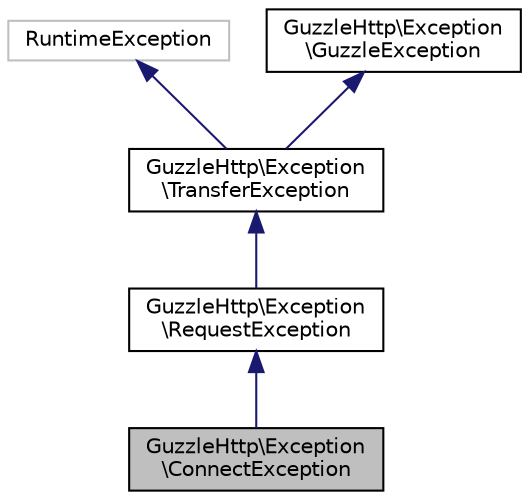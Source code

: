 digraph "GuzzleHttp\Exception\ConnectException"
{
  edge [fontname="Helvetica",fontsize="10",labelfontname="Helvetica",labelfontsize="10"];
  node [fontname="Helvetica",fontsize="10",shape=record];
  Node0 [label="GuzzleHttp\\Exception\l\\ConnectException",height=0.2,width=0.4,color="black", fillcolor="grey75", style="filled", fontcolor="black"];
  Node1 -> Node0 [dir="back",color="midnightblue",fontsize="10",style="solid"];
  Node1 [label="GuzzleHttp\\Exception\l\\RequestException",height=0.2,width=0.4,color="black", fillcolor="white", style="filled",URL="$classGuzzleHttp_1_1Exception_1_1RequestException.html"];
  Node2 -> Node1 [dir="back",color="midnightblue",fontsize="10",style="solid"];
  Node2 [label="GuzzleHttp\\Exception\l\\TransferException",height=0.2,width=0.4,color="black", fillcolor="white", style="filled",URL="$classGuzzleHttp_1_1Exception_1_1TransferException.html"];
  Node3 -> Node2 [dir="back",color="midnightblue",fontsize="10",style="solid"];
  Node3 [label="RuntimeException",height=0.2,width=0.4,color="grey75", fillcolor="white", style="filled"];
  Node4 -> Node2 [dir="back",color="midnightblue",fontsize="10",style="solid"];
  Node4 [label="GuzzleHttp\\Exception\l\\GuzzleException",height=0.2,width=0.4,color="black", fillcolor="white", style="filled",URL="$interfaceGuzzleHttp_1_1Exception_1_1GuzzleException.html"];
}
